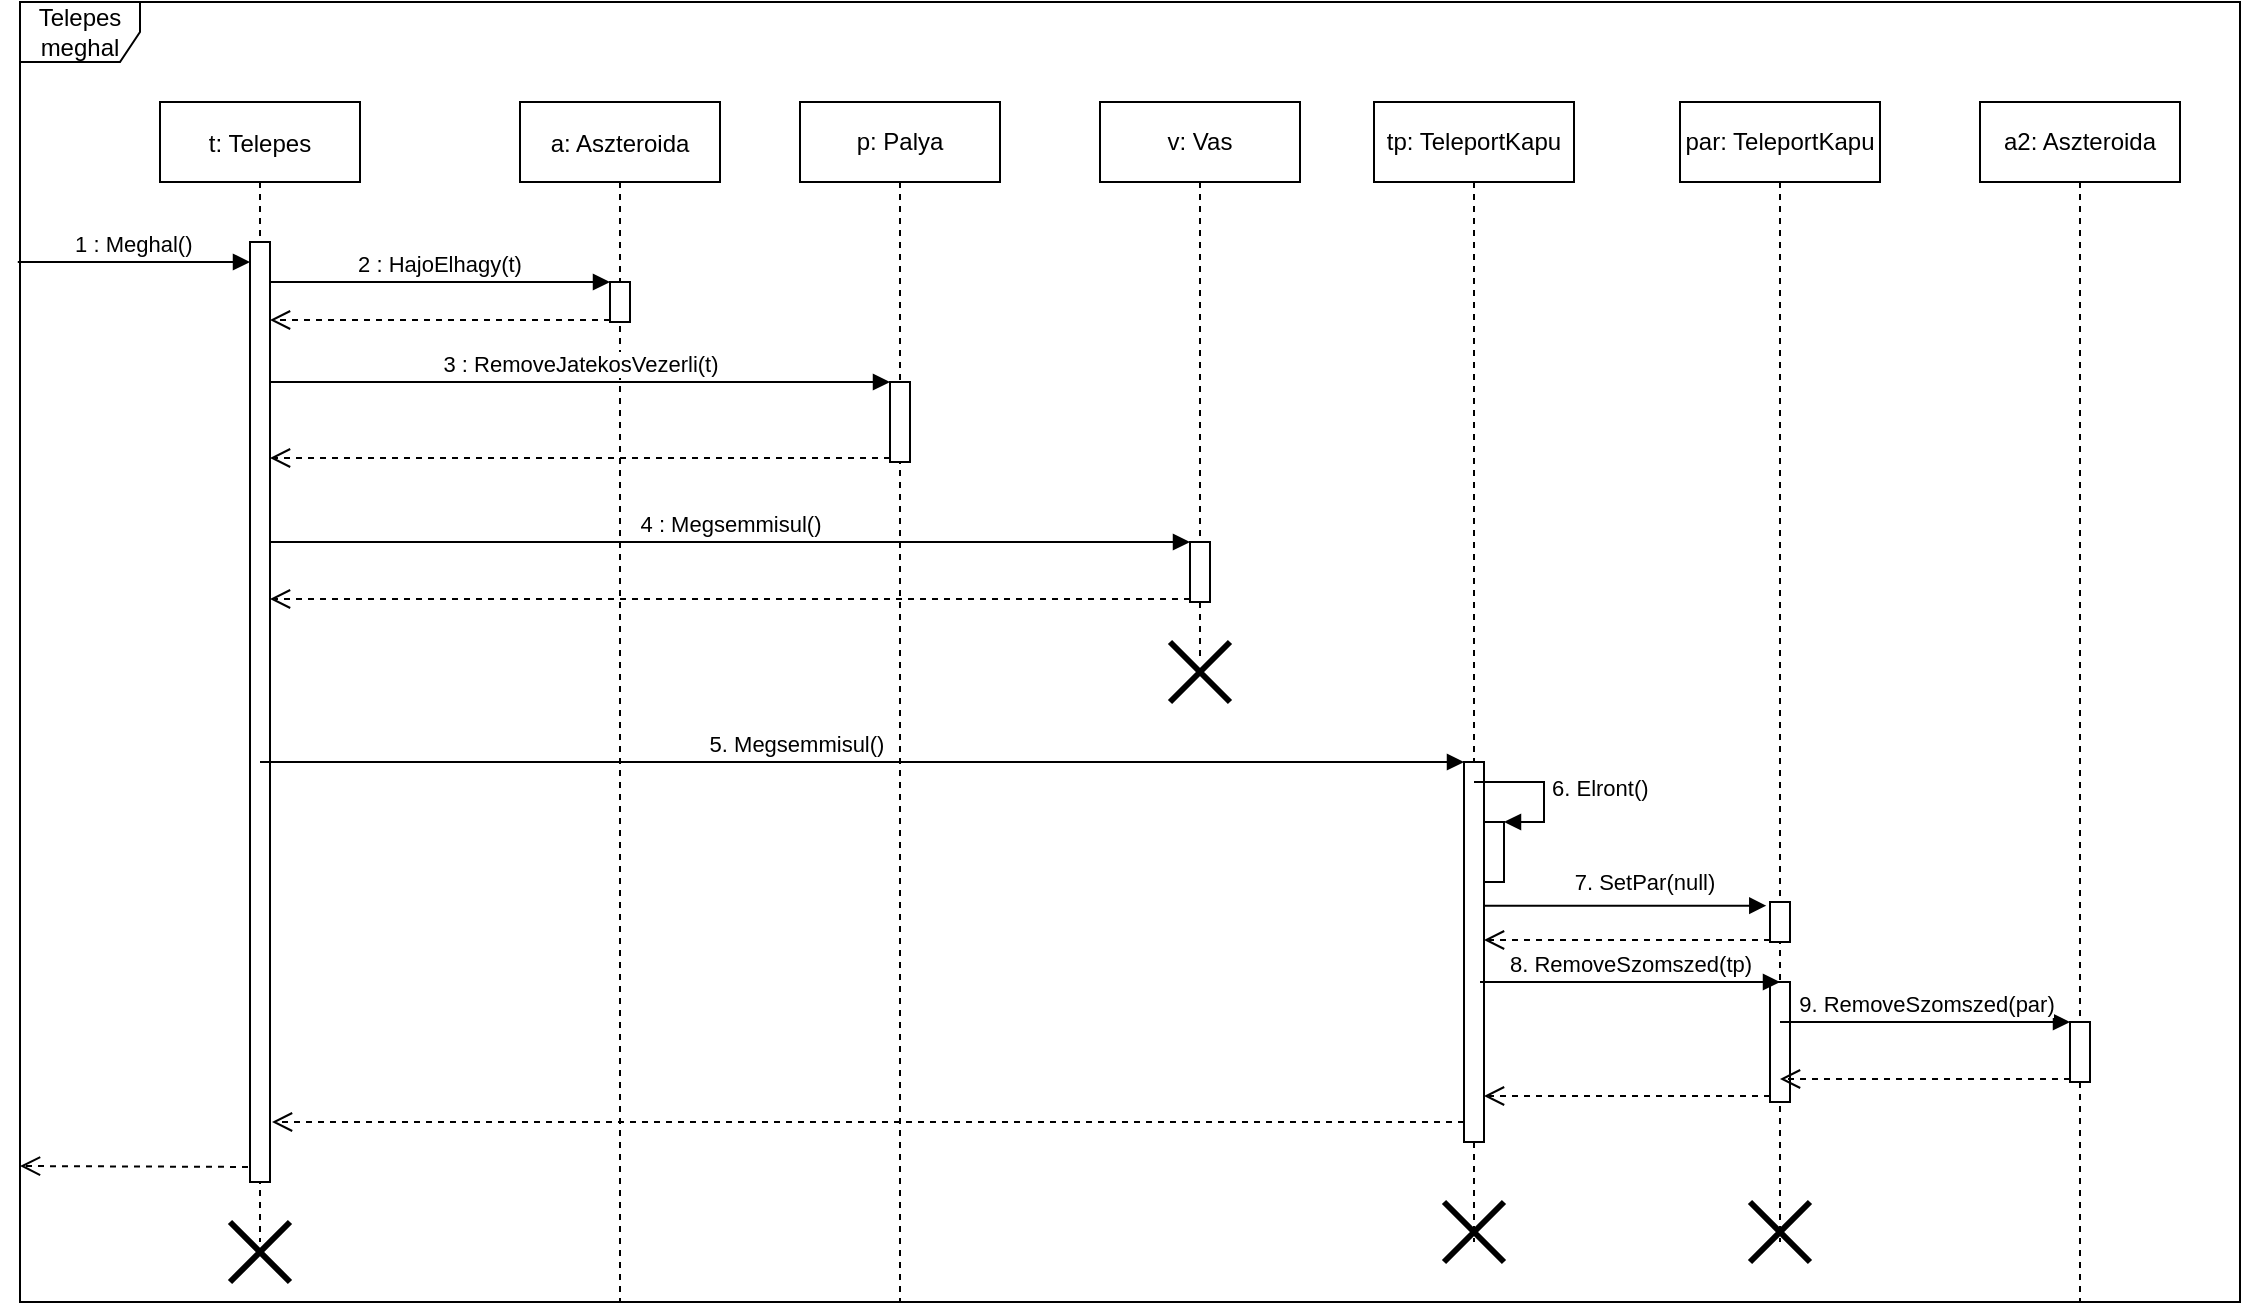 <mxfile version="14.4.8" type="github" pages="2">
  <diagram id="mk-3K4lGDOuemRYSqLr1" name="teleportkapu parjat mar kirakta">
    <mxGraphModel dx="1117" dy="624" grid="1" gridSize="10" guides="1" tooltips="1" connect="1" arrows="1" fold="1" page="1" pageScale="1" pageWidth="827" pageHeight="1169" math="0" shadow="0">
      <root>
        <mxCell id="0" />
        <mxCell id="1" parent="0" />
        <mxCell id="XogDKmS76nvP2jgRzE2d-1" value="Telepes meghal" style="shape=umlFrame;whiteSpace=wrap;html=1;" vertex="1" parent="1">
          <mxGeometry x="50" y="30" width="1110" height="650" as="geometry" />
        </mxCell>
        <mxCell id="XogDKmS76nvP2jgRzE2d-3" value="t: Telepes" style="shape=umlLifeline;perimeter=lifelinePerimeter;container=1;collapsible=0;recursiveResize=0;rounded=0;shadow=0;strokeWidth=1;" vertex="1" parent="1">
          <mxGeometry x="120" y="80" width="100" height="570" as="geometry" />
        </mxCell>
        <mxCell id="XogDKmS76nvP2jgRzE2d-4" value="" style="points=[];perimeter=orthogonalPerimeter;rounded=0;shadow=0;strokeWidth=1;" vertex="1" parent="XogDKmS76nvP2jgRzE2d-3">
          <mxGeometry x="45" y="70" width="10" height="470" as="geometry" />
        </mxCell>
        <mxCell id="XogDKmS76nvP2jgRzE2d-5" value="a: Aszteroida" style="shape=umlLifeline;perimeter=lifelinePerimeter;container=1;collapsible=0;recursiveResize=0;rounded=0;shadow=0;strokeWidth=1;" vertex="1" parent="1">
          <mxGeometry x="300" y="80" width="100" height="600" as="geometry" />
        </mxCell>
        <mxCell id="XogDKmS76nvP2jgRzE2d-6" value="" style="points=[];perimeter=orthogonalPerimeter;rounded=0;shadow=0;strokeWidth=1;" vertex="1" parent="XogDKmS76nvP2jgRzE2d-5">
          <mxGeometry x="45" y="90" width="10" height="20" as="geometry" />
        </mxCell>
        <mxCell id="XogDKmS76nvP2jgRzE2d-7" value="" style="verticalAlign=bottom;endArrow=open;dashed=1;endSize=8;exitX=0;exitY=0.95;shadow=0;strokeWidth=1;" edge="1" parent="1" source="XogDKmS76nvP2jgRzE2d-6" target="XogDKmS76nvP2jgRzE2d-4">
          <mxGeometry relative="1" as="geometry">
            <mxPoint x="275" y="236" as="targetPoint" />
          </mxGeometry>
        </mxCell>
        <mxCell id="XogDKmS76nvP2jgRzE2d-8" value="2 : HajoElhagy(t)" style="verticalAlign=bottom;endArrow=block;entryX=0;entryY=0;shadow=0;strokeWidth=1;" edge="1" parent="1" source="XogDKmS76nvP2jgRzE2d-4" target="XogDKmS76nvP2jgRzE2d-6">
          <mxGeometry relative="1" as="geometry">
            <mxPoint x="275" y="160" as="sourcePoint" />
          </mxGeometry>
        </mxCell>
        <mxCell id="XogDKmS76nvP2jgRzE2d-9" value="p: Palya" style="shape=umlLifeline;perimeter=lifelinePerimeter;whiteSpace=wrap;html=1;container=1;collapsible=0;recursiveResize=0;outlineConnect=0;" vertex="1" parent="1">
          <mxGeometry x="440" y="80" width="100" height="600" as="geometry" />
        </mxCell>
        <mxCell id="XogDKmS76nvP2jgRzE2d-10" value="" style="html=1;points=[];perimeter=orthogonalPerimeter;" vertex="1" parent="XogDKmS76nvP2jgRzE2d-9">
          <mxGeometry x="45" y="140" width="10" height="40" as="geometry" />
        </mxCell>
        <mxCell id="XogDKmS76nvP2jgRzE2d-11" value="v: Vas" style="shape=umlLifeline;perimeter=lifelinePerimeter;whiteSpace=wrap;html=1;container=1;collapsible=0;recursiveResize=0;outlineConnect=0;" vertex="1" parent="1">
          <mxGeometry x="590" y="80" width="100" height="280" as="geometry" />
        </mxCell>
        <mxCell id="XogDKmS76nvP2jgRzE2d-12" value="" style="html=1;points=[];perimeter=orthogonalPerimeter;" vertex="1" parent="XogDKmS76nvP2jgRzE2d-11">
          <mxGeometry x="45" y="220" width="10" height="30" as="geometry" />
        </mxCell>
        <mxCell id="XogDKmS76nvP2jgRzE2d-13" value="3 : RemoveJatekosVezerli(t)" style="html=1;verticalAlign=bottom;endArrow=block;entryX=0;entryY=0;" edge="1" parent="1" source="XogDKmS76nvP2jgRzE2d-4" target="XogDKmS76nvP2jgRzE2d-10">
          <mxGeometry relative="1" as="geometry">
            <mxPoint x="410" y="210" as="sourcePoint" />
          </mxGeometry>
        </mxCell>
        <mxCell id="XogDKmS76nvP2jgRzE2d-14" value="" style="html=1;verticalAlign=bottom;endArrow=open;dashed=1;endSize=8;exitX=0;exitY=0.95;" edge="1" parent="1" source="XogDKmS76nvP2jgRzE2d-10" target="XogDKmS76nvP2jgRzE2d-4">
          <mxGeometry relative="1" as="geometry">
            <mxPoint x="410" y="286" as="targetPoint" />
          </mxGeometry>
        </mxCell>
        <mxCell id="XogDKmS76nvP2jgRzE2d-16" value="4 : Megsemmisul()" style="html=1;verticalAlign=bottom;endArrow=block;entryX=0;entryY=0;" edge="1" parent="1" source="XogDKmS76nvP2jgRzE2d-4" target="XogDKmS76nvP2jgRzE2d-12">
          <mxGeometry relative="1" as="geometry">
            <mxPoint x="560" y="320" as="sourcePoint" />
          </mxGeometry>
        </mxCell>
        <mxCell id="XogDKmS76nvP2jgRzE2d-17" value="" style="html=1;verticalAlign=bottom;endArrow=open;dashed=1;endSize=8;exitX=0;exitY=0.95;" edge="1" parent="1" source="XogDKmS76nvP2jgRzE2d-12" target="XogDKmS76nvP2jgRzE2d-4">
          <mxGeometry relative="1" as="geometry">
            <mxPoint x="560" y="396" as="targetPoint" />
          </mxGeometry>
        </mxCell>
        <mxCell id="XogDKmS76nvP2jgRzE2d-18" value="" style="shape=umlDestroy;whiteSpace=wrap;html=1;strokeWidth=3;" vertex="1" parent="1">
          <mxGeometry x="625" y="350" width="30" height="30" as="geometry" />
        </mxCell>
        <mxCell id="XogDKmS76nvP2jgRzE2d-19" value="" style="html=1;verticalAlign=bottom;endArrow=open;dashed=1;endSize=8;exitX=-0.1;exitY=0.984;exitDx=0;exitDy=0;exitPerimeter=0;" edge="1" parent="1" source="XogDKmS76nvP2jgRzE2d-4">
          <mxGeometry relative="1" as="geometry">
            <mxPoint x="460" y="250" as="sourcePoint" />
            <mxPoint x="50" y="612" as="targetPoint" />
            <mxPoint as="offset" />
          </mxGeometry>
        </mxCell>
        <mxCell id="XogDKmS76nvP2jgRzE2d-20" value="" style="shape=umlDestroy;whiteSpace=wrap;html=1;strokeWidth=3;" vertex="1" parent="1">
          <mxGeometry x="155" y="640" width="30" height="30" as="geometry" />
        </mxCell>
        <mxCell id="XogDKmS76nvP2jgRzE2d-21" value="1 : Meghal()" style="verticalAlign=bottom;startArrow=none;endArrow=block;startSize=8;shadow=0;strokeWidth=1;startFill=0;exitX=-0.001;exitY=0.2;exitDx=0;exitDy=0;exitPerimeter=0;" edge="1" parent="1" source="XogDKmS76nvP2jgRzE2d-1" target="XogDKmS76nvP2jgRzE2d-4">
          <mxGeometry relative="1" as="geometry">
            <mxPoint x="60" y="160" as="sourcePoint" />
          </mxGeometry>
        </mxCell>
        <mxCell id="XogDKmS76nvP2jgRzE2d-24" value="tp: TeleportKapu" style="shape=umlLifeline;perimeter=lifelinePerimeter;whiteSpace=wrap;html=1;container=1;collapsible=0;recursiveResize=0;outlineConnect=0;" vertex="1" parent="1">
          <mxGeometry x="727" y="80" width="100" height="570" as="geometry" />
        </mxCell>
        <mxCell id="XogDKmS76nvP2jgRzE2d-25" value="" style="html=1;points=[];perimeter=orthogonalPerimeter;" vertex="1" parent="XogDKmS76nvP2jgRzE2d-24">
          <mxGeometry x="45" y="330" width="10" height="190" as="geometry" />
        </mxCell>
        <mxCell id="XogDKmS76nvP2jgRzE2d-27" value="" style="html=1;points=[];perimeter=orthogonalPerimeter;" vertex="1" parent="XogDKmS76nvP2jgRzE2d-24">
          <mxGeometry x="55" y="360" width="10" height="30" as="geometry" />
        </mxCell>
        <mxCell id="XogDKmS76nvP2jgRzE2d-28" value="6. Elront()" style="edgeStyle=orthogonalEdgeStyle;html=1;align=left;spacingLeft=2;endArrow=block;rounded=0;entryX=1;entryY=0;" edge="1" parent="XogDKmS76nvP2jgRzE2d-24" target="XogDKmS76nvP2jgRzE2d-27">
          <mxGeometry relative="1" as="geometry">
            <mxPoint x="50" y="340" as="sourcePoint" />
            <Array as="points">
              <mxPoint x="85" y="340" />
            </Array>
          </mxGeometry>
        </mxCell>
        <mxCell id="XogDKmS76nvP2jgRzE2d-29" value="" style="shape=umlDestroy;whiteSpace=wrap;html=1;strokeWidth=3;" vertex="1" parent="XogDKmS76nvP2jgRzE2d-24">
          <mxGeometry x="35" y="550" width="30" height="30" as="geometry" />
        </mxCell>
        <mxCell id="XogDKmS76nvP2jgRzE2d-30" value="par: TeleportKapu" style="shape=umlLifeline;perimeter=lifelinePerimeter;whiteSpace=wrap;html=1;container=1;collapsible=0;recursiveResize=0;outlineConnect=0;" vertex="1" parent="1">
          <mxGeometry x="880" y="80" width="100" height="570" as="geometry" />
        </mxCell>
        <mxCell id="XogDKmS76nvP2jgRzE2d-31" value="" style="html=1;points=[];perimeter=orthogonalPerimeter;" vertex="1" parent="XogDKmS76nvP2jgRzE2d-30">
          <mxGeometry x="45" y="440" width="10" height="60" as="geometry" />
        </mxCell>
        <mxCell id="XogDKmS76nvP2jgRzE2d-32" value="" style="html=1;points=[];perimeter=orthogonalPerimeter;" vertex="1" parent="XogDKmS76nvP2jgRzE2d-30">
          <mxGeometry x="45" y="400" width="10" height="20" as="geometry" />
        </mxCell>
        <mxCell id="XogDKmS76nvP2jgRzE2d-45" value="" style="shape=umlDestroy;whiteSpace=wrap;html=1;strokeWidth=3;" vertex="1" parent="XogDKmS76nvP2jgRzE2d-30">
          <mxGeometry x="35" y="550" width="30" height="30" as="geometry" />
        </mxCell>
        <mxCell id="XogDKmS76nvP2jgRzE2d-34" value="" style="html=1;verticalAlign=bottom;endArrow=open;dashed=1;endSize=8;exitX=0;exitY=0.95;" edge="1" parent="1" source="XogDKmS76nvP2jgRzE2d-31" target="XogDKmS76nvP2jgRzE2d-25">
          <mxGeometry x="0.012" y="82" relative="1" as="geometry">
            <mxPoint x="870" y="569.5" as="targetPoint" />
            <mxPoint as="offset" />
          </mxGeometry>
        </mxCell>
        <mxCell id="XogDKmS76nvP2jgRzE2d-36" value="7. SetPar(null)" style="html=1;verticalAlign=bottom;endArrow=block;entryX=-0.186;entryY=0.091;entryDx=0;entryDy=0;entryPerimeter=0;" edge="1" parent="1" source="XogDKmS76nvP2jgRzE2d-25" target="XogDKmS76nvP2jgRzE2d-32">
          <mxGeometry x="0.137" y="3" relative="1" as="geometry">
            <mxPoint x="870" y="504.49" as="sourcePoint" />
            <mxPoint x="930" y="500" as="targetPoint" />
            <mxPoint as="offset" />
          </mxGeometry>
        </mxCell>
        <mxCell id="XogDKmS76nvP2jgRzE2d-37" value="" style="html=1;verticalAlign=bottom;endArrow=open;dashed=1;endSize=8;exitX=0;exitY=0.95;" edge="1" parent="1" source="XogDKmS76nvP2jgRzE2d-32" target="XogDKmS76nvP2jgRzE2d-25">
          <mxGeometry x="0.012" y="82" relative="1" as="geometry">
            <mxPoint x="870" y="608" as="targetPoint" />
            <mxPoint as="offset" />
          </mxGeometry>
        </mxCell>
        <mxCell id="XogDKmS76nvP2jgRzE2d-38" value="5. Megsemmisul()" style="html=1;verticalAlign=bottom;endArrow=block;entryX=0;entryY=0;" edge="1" parent="1" target="XogDKmS76nvP2jgRzE2d-25" source="XogDKmS76nvP2jgRzE2d-3">
          <mxGeometry x="-0.111" relative="1" as="geometry">
            <mxPoint x="690" y="410" as="sourcePoint" />
            <mxPoint as="offset" />
          </mxGeometry>
        </mxCell>
        <mxCell id="XogDKmS76nvP2jgRzE2d-26" value="" style="html=1;verticalAlign=bottom;endArrow=open;dashed=1;endSize=8;" edge="1" parent="1">
          <mxGeometry x="1" y="-52" relative="1" as="geometry">
            <mxPoint x="176" y="590" as="targetPoint" />
            <mxPoint x="-15" y="2" as="offset" />
            <mxPoint x="772" y="590" as="sourcePoint" />
          </mxGeometry>
        </mxCell>
        <mxCell id="XogDKmS76nvP2jgRzE2d-39" value="8. RemoveSzomszed(tp)" style="html=1;verticalAlign=bottom;endArrow=block;" edge="1" parent="1">
          <mxGeometry width="80" relative="1" as="geometry">
            <mxPoint x="780" y="520" as="sourcePoint" />
            <mxPoint x="930" y="520" as="targetPoint" />
          </mxGeometry>
        </mxCell>
        <mxCell id="XogDKmS76nvP2jgRzE2d-40" value="a2: Aszteroida" style="shape=umlLifeline;perimeter=lifelinePerimeter;whiteSpace=wrap;html=1;container=1;collapsible=0;recursiveResize=0;outlineConnect=0;" vertex="1" parent="1">
          <mxGeometry x="1030" y="80" width="100" height="600" as="geometry" />
        </mxCell>
        <mxCell id="XogDKmS76nvP2jgRzE2d-41" value="" style="html=1;points=[];perimeter=orthogonalPerimeter;" vertex="1" parent="XogDKmS76nvP2jgRzE2d-40">
          <mxGeometry x="45" y="460" width="10" height="30" as="geometry" />
        </mxCell>
        <mxCell id="XogDKmS76nvP2jgRzE2d-42" value="9. RemoveSzomszed(par)" style="html=1;verticalAlign=bottom;endArrow=block;entryX=0;entryY=0;" edge="1" target="XogDKmS76nvP2jgRzE2d-41" parent="1" source="XogDKmS76nvP2jgRzE2d-30">
          <mxGeometry relative="1" as="geometry">
            <mxPoint x="1005" y="540" as="sourcePoint" />
          </mxGeometry>
        </mxCell>
        <mxCell id="XogDKmS76nvP2jgRzE2d-43" value="" style="html=1;verticalAlign=bottom;endArrow=open;dashed=1;endSize=8;exitX=0;exitY=0.95;" edge="1" source="XogDKmS76nvP2jgRzE2d-41" parent="1" target="XogDKmS76nvP2jgRzE2d-30">
          <mxGeometry relative="1" as="geometry">
            <mxPoint x="1005" y="616" as="targetPoint" />
          </mxGeometry>
        </mxCell>
      </root>
    </mxGraphModel>
  </diagram>
  <diagram id="Yi1u79qIlMPsKl9OzNCr" name="teleportkapu par rakterben">
    <mxGraphModel dx="920" dy="514" grid="1" gridSize="10" guides="1" tooltips="1" connect="1" arrows="1" fold="1" page="1" pageScale="1" pageWidth="827" pageHeight="1169" math="0" shadow="0">
      <root>
        <mxCell id="sfkn89CFHydbVGPqzdLb-0" />
        <mxCell id="sfkn89CFHydbVGPqzdLb-1" parent="sfkn89CFHydbVGPqzdLb-0" />
        <mxCell id="ilstTC6Jepi4XLZj5aJr-0" value="Telepes meghal" style="shape=umlFrame;whiteSpace=wrap;html=1;" vertex="1" parent="sfkn89CFHydbVGPqzdLb-1">
          <mxGeometry x="50" y="30" width="970" height="650" as="geometry" />
        </mxCell>
        <mxCell id="ilstTC6Jepi4XLZj5aJr-1" value="t: Telepes" style="shape=umlLifeline;perimeter=lifelinePerimeter;container=1;collapsible=0;recursiveResize=0;rounded=0;shadow=0;strokeWidth=1;" vertex="1" parent="sfkn89CFHydbVGPqzdLb-1">
          <mxGeometry x="120" y="80" width="100" height="570" as="geometry" />
        </mxCell>
        <mxCell id="ilstTC6Jepi4XLZj5aJr-2" value="" style="points=[];perimeter=orthogonalPerimeter;rounded=0;shadow=0;strokeWidth=1;" vertex="1" parent="ilstTC6Jepi4XLZj5aJr-1">
          <mxGeometry x="45" y="70" width="10" height="480" as="geometry" />
        </mxCell>
        <mxCell id="ilstTC6Jepi4XLZj5aJr-3" value="a: Aszteroida" style="shape=umlLifeline;perimeter=lifelinePerimeter;container=1;collapsible=0;recursiveResize=0;rounded=0;shadow=0;strokeWidth=1;" vertex="1" parent="sfkn89CFHydbVGPqzdLb-1">
          <mxGeometry x="300" y="80" width="100" height="600" as="geometry" />
        </mxCell>
        <mxCell id="ilstTC6Jepi4XLZj5aJr-4" value="" style="points=[];perimeter=orthogonalPerimeter;rounded=0;shadow=0;strokeWidth=1;" vertex="1" parent="ilstTC6Jepi4XLZj5aJr-3">
          <mxGeometry x="45" y="90" width="10" height="20" as="geometry" />
        </mxCell>
        <mxCell id="ilstTC6Jepi4XLZj5aJr-5" value="" style="verticalAlign=bottom;endArrow=open;dashed=1;endSize=8;exitX=0;exitY=0.95;shadow=0;strokeWidth=1;" edge="1" parent="sfkn89CFHydbVGPqzdLb-1" source="ilstTC6Jepi4XLZj5aJr-4" target="ilstTC6Jepi4XLZj5aJr-2">
          <mxGeometry relative="1" as="geometry">
            <mxPoint x="275" y="236" as="targetPoint" />
          </mxGeometry>
        </mxCell>
        <mxCell id="ilstTC6Jepi4XLZj5aJr-6" value="2 : HajoElhagy(t)" style="verticalAlign=bottom;endArrow=block;entryX=0;entryY=0;shadow=0;strokeWidth=1;" edge="1" parent="sfkn89CFHydbVGPqzdLb-1" source="ilstTC6Jepi4XLZj5aJr-2" target="ilstTC6Jepi4XLZj5aJr-4">
          <mxGeometry relative="1" as="geometry">
            <mxPoint x="275" y="160" as="sourcePoint" />
          </mxGeometry>
        </mxCell>
        <mxCell id="ilstTC6Jepi4XLZj5aJr-7" value="p: Palya" style="shape=umlLifeline;perimeter=lifelinePerimeter;whiteSpace=wrap;html=1;container=1;collapsible=0;recursiveResize=0;outlineConnect=0;" vertex="1" parent="sfkn89CFHydbVGPqzdLb-1">
          <mxGeometry x="440" y="80" width="100" height="600" as="geometry" />
        </mxCell>
        <mxCell id="ilstTC6Jepi4XLZj5aJr-8" value="" style="html=1;points=[];perimeter=orthogonalPerimeter;" vertex="1" parent="ilstTC6Jepi4XLZj5aJr-7">
          <mxGeometry x="45" y="140" width="10" height="40" as="geometry" />
        </mxCell>
        <mxCell id="ilstTC6Jepi4XLZj5aJr-9" value="v: Vas" style="shape=umlLifeline;perimeter=lifelinePerimeter;whiteSpace=wrap;html=1;container=1;collapsible=0;recursiveResize=0;outlineConnect=0;" vertex="1" parent="sfkn89CFHydbVGPqzdLb-1">
          <mxGeometry x="590" y="80" width="100" height="280" as="geometry" />
        </mxCell>
        <mxCell id="ilstTC6Jepi4XLZj5aJr-10" value="" style="html=1;points=[];perimeter=orthogonalPerimeter;" vertex="1" parent="ilstTC6Jepi4XLZj5aJr-9">
          <mxGeometry x="45" y="220" width="10" height="30" as="geometry" />
        </mxCell>
        <mxCell id="ilstTC6Jepi4XLZj5aJr-11" value="3 : RemoveJatekosVezerli(t)" style="html=1;verticalAlign=bottom;endArrow=block;entryX=0;entryY=0;" edge="1" parent="sfkn89CFHydbVGPqzdLb-1" source="ilstTC6Jepi4XLZj5aJr-2" target="ilstTC6Jepi4XLZj5aJr-8">
          <mxGeometry relative="1" as="geometry">
            <mxPoint x="410" y="210" as="sourcePoint" />
          </mxGeometry>
        </mxCell>
        <mxCell id="ilstTC6Jepi4XLZj5aJr-12" value="" style="html=1;verticalAlign=bottom;endArrow=open;dashed=1;endSize=8;exitX=0;exitY=0.95;" edge="1" parent="sfkn89CFHydbVGPqzdLb-1" source="ilstTC6Jepi4XLZj5aJr-8" target="ilstTC6Jepi4XLZj5aJr-2">
          <mxGeometry relative="1" as="geometry">
            <mxPoint x="410" y="286" as="targetPoint" />
          </mxGeometry>
        </mxCell>
        <mxCell id="ilstTC6Jepi4XLZj5aJr-13" value="4 : Megsemmisul()" style="html=1;verticalAlign=bottom;endArrow=block;entryX=0;entryY=0;" edge="1" parent="sfkn89CFHydbVGPqzdLb-1" source="ilstTC6Jepi4XLZj5aJr-2" target="ilstTC6Jepi4XLZj5aJr-10">
          <mxGeometry relative="1" as="geometry">
            <mxPoint x="560" y="320" as="sourcePoint" />
          </mxGeometry>
        </mxCell>
        <mxCell id="ilstTC6Jepi4XLZj5aJr-14" value="" style="html=1;verticalAlign=bottom;endArrow=open;dashed=1;endSize=8;exitX=0;exitY=0.95;" edge="1" parent="sfkn89CFHydbVGPqzdLb-1" source="ilstTC6Jepi4XLZj5aJr-10" target="ilstTC6Jepi4XLZj5aJr-2">
          <mxGeometry relative="1" as="geometry">
            <mxPoint x="560" y="396" as="targetPoint" />
          </mxGeometry>
        </mxCell>
        <mxCell id="ilstTC6Jepi4XLZj5aJr-15" value="" style="shape=umlDestroy;whiteSpace=wrap;html=1;strokeWidth=3;" vertex="1" parent="sfkn89CFHydbVGPqzdLb-1">
          <mxGeometry x="625" y="350" width="30" height="30" as="geometry" />
        </mxCell>
        <mxCell id="ilstTC6Jepi4XLZj5aJr-16" value="" style="html=1;verticalAlign=bottom;endArrow=open;dashed=1;endSize=8;exitX=-0.1;exitY=0.984;exitDx=0;exitDy=0;exitPerimeter=0;entryX=-0.003;entryY=0.913;entryDx=0;entryDy=0;entryPerimeter=0;" edge="1" parent="sfkn89CFHydbVGPqzdLb-1" source="ilstTC6Jepi4XLZj5aJr-2" target="ilstTC6Jepi4XLZj5aJr-0">
          <mxGeometry relative="1" as="geometry">
            <mxPoint x="460" y="250" as="sourcePoint" />
            <mxPoint x="50" y="612" as="targetPoint" />
            <mxPoint as="offset" />
          </mxGeometry>
        </mxCell>
        <mxCell id="ilstTC6Jepi4XLZj5aJr-17" value="" style="shape=umlDestroy;whiteSpace=wrap;html=1;strokeWidth=3;" vertex="1" parent="sfkn89CFHydbVGPqzdLb-1">
          <mxGeometry x="155" y="640" width="30" height="30" as="geometry" />
        </mxCell>
        <mxCell id="ilstTC6Jepi4XLZj5aJr-18" value="1 : Meghal()" style="verticalAlign=bottom;startArrow=none;endArrow=block;startSize=8;shadow=0;strokeWidth=1;startFill=0;exitX=-0.001;exitY=0.2;exitDx=0;exitDy=0;exitPerimeter=0;" edge="1" parent="sfkn89CFHydbVGPqzdLb-1" source="ilstTC6Jepi4XLZj5aJr-0" target="ilstTC6Jepi4XLZj5aJr-2">
          <mxGeometry relative="1" as="geometry">
            <mxPoint x="60" y="160" as="sourcePoint" />
          </mxGeometry>
        </mxCell>
        <mxCell id="ilstTC6Jepi4XLZj5aJr-19" value="tp: TeleportKapu" style="shape=umlLifeline;perimeter=lifelinePerimeter;whiteSpace=wrap;html=1;container=1;collapsible=0;recursiveResize=0;outlineConnect=0;" vertex="1" parent="sfkn89CFHydbVGPqzdLb-1">
          <mxGeometry x="727" y="80" width="100" height="460" as="geometry" />
        </mxCell>
        <mxCell id="ilstTC6Jepi4XLZj5aJr-20" value="" style="html=1;points=[];perimeter=orthogonalPerimeter;" vertex="1" parent="ilstTC6Jepi4XLZj5aJr-19">
          <mxGeometry x="45" y="330" width="10" height="110" as="geometry" />
        </mxCell>
        <mxCell id="ilstTC6Jepi4XLZj5aJr-21" value="" style="html=1;points=[];perimeter=orthogonalPerimeter;" vertex="1" parent="ilstTC6Jepi4XLZj5aJr-19">
          <mxGeometry x="55" y="360" width="10" height="30" as="geometry" />
        </mxCell>
        <mxCell id="ilstTC6Jepi4XLZj5aJr-22" value="6. Elront()" style="edgeStyle=orthogonalEdgeStyle;html=1;align=left;spacingLeft=2;endArrow=block;rounded=0;entryX=1;entryY=0;" edge="1" parent="ilstTC6Jepi4XLZj5aJr-19" target="ilstTC6Jepi4XLZj5aJr-21">
          <mxGeometry relative="1" as="geometry">
            <mxPoint x="50" y="340" as="sourcePoint" />
            <Array as="points">
              <mxPoint x="85" y="340" />
            </Array>
          </mxGeometry>
        </mxCell>
        <mxCell id="ilstTC6Jepi4XLZj5aJr-24" value="par: TeleportKapu" style="shape=umlLifeline;perimeter=lifelinePerimeter;whiteSpace=wrap;html=1;container=1;collapsible=0;recursiveResize=0;outlineConnect=0;" vertex="1" parent="sfkn89CFHydbVGPqzdLb-1">
          <mxGeometry x="880" y="80" width="100" height="570" as="geometry" />
        </mxCell>
        <mxCell id="ilstTC6Jepi4XLZj5aJr-26" value="" style="html=1;points=[];perimeter=orthogonalPerimeter;" vertex="1" parent="ilstTC6Jepi4XLZj5aJr-24">
          <mxGeometry x="45" y="400" width="10" height="20" as="geometry" />
        </mxCell>
        <mxCell id="ilstTC6Jepi4XLZj5aJr-27" value="" style="shape=umlDestroy;whiteSpace=wrap;html=1;strokeWidth=3;" vertex="1" parent="ilstTC6Jepi4XLZj5aJr-24">
          <mxGeometry x="35" y="550" width="30" height="30" as="geometry" />
        </mxCell>
        <mxCell id="GRdBjoIcpCXQAaZzT4Li-0" value="" style="html=1;points=[];perimeter=orthogonalPerimeter;" vertex="1" parent="ilstTC6Jepi4XLZj5aJr-24">
          <mxGeometry x="44" y="500" width="10" height="30" as="geometry" />
        </mxCell>
        <mxCell id="ilstTC6Jepi4XLZj5aJr-29" value="7. SetPar(null)" style="html=1;verticalAlign=bottom;endArrow=block;entryX=-0.186;entryY=0.091;entryDx=0;entryDy=0;entryPerimeter=0;" edge="1" parent="sfkn89CFHydbVGPqzdLb-1" source="ilstTC6Jepi4XLZj5aJr-20" target="ilstTC6Jepi4XLZj5aJr-26">
          <mxGeometry x="0.137" y="3" relative="1" as="geometry">
            <mxPoint x="870" y="504.49" as="sourcePoint" />
            <mxPoint x="930" y="500" as="targetPoint" />
            <mxPoint as="offset" />
          </mxGeometry>
        </mxCell>
        <mxCell id="ilstTC6Jepi4XLZj5aJr-30" value="" style="html=1;verticalAlign=bottom;endArrow=open;dashed=1;endSize=8;exitX=0;exitY=0.95;" edge="1" parent="sfkn89CFHydbVGPqzdLb-1" source="ilstTC6Jepi4XLZj5aJr-26" target="ilstTC6Jepi4XLZj5aJr-20">
          <mxGeometry x="0.012" y="82" relative="1" as="geometry">
            <mxPoint x="870" y="608" as="targetPoint" />
            <mxPoint as="offset" />
          </mxGeometry>
        </mxCell>
        <mxCell id="ilstTC6Jepi4XLZj5aJr-31" value="5. Megsemmisul()" style="html=1;verticalAlign=bottom;endArrow=block;entryX=0;entryY=0;" edge="1" parent="sfkn89CFHydbVGPqzdLb-1" source="ilstTC6Jepi4XLZj5aJr-1" target="ilstTC6Jepi4XLZj5aJr-20">
          <mxGeometry x="-0.111" relative="1" as="geometry">
            <mxPoint x="690" y="410" as="sourcePoint" />
            <mxPoint as="offset" />
          </mxGeometry>
        </mxCell>
        <mxCell id="ilstTC6Jepi4XLZj5aJr-32" value="" style="html=1;verticalAlign=bottom;endArrow=open;dashed=1;endSize=8;" edge="1" parent="sfkn89CFHydbVGPqzdLb-1">
          <mxGeometry x="1" y="-52" relative="1" as="geometry">
            <mxPoint x="176" y="510" as="targetPoint" />
            <mxPoint x="-15" y="2" as="offset" />
            <mxPoint x="772" y="510" as="sourcePoint" />
          </mxGeometry>
        </mxCell>
        <mxCell id="ilstTC6Jepi4XLZj5aJr-23" value="" style="shape=umlDestroy;whiteSpace=wrap;html=1;strokeWidth=3;" vertex="1" parent="sfkn89CFHydbVGPqzdLb-1">
          <mxGeometry x="762" y="530" width="30" height="30" as="geometry" />
        </mxCell>
        <mxCell id="GRdBjoIcpCXQAaZzT4Li-1" value="8. Megsemmisul()" style="html=1;verticalAlign=bottom;endArrow=block;entryX=0;entryY=0;" edge="1" target="GRdBjoIcpCXQAaZzT4Li-0" parent="sfkn89CFHydbVGPqzdLb-1" source="ilstTC6Jepi4XLZj5aJr-2">
          <mxGeometry relative="1" as="geometry">
            <mxPoint x="854" y="570" as="sourcePoint" />
          </mxGeometry>
        </mxCell>
        <mxCell id="GRdBjoIcpCXQAaZzT4Li-2" value="" style="html=1;verticalAlign=bottom;endArrow=open;dashed=1;endSize=8;exitX=0;exitY=0.95;" edge="1" source="GRdBjoIcpCXQAaZzT4Li-0" parent="sfkn89CFHydbVGPqzdLb-1" target="ilstTC6Jepi4XLZj5aJr-2">
          <mxGeometry relative="1" as="geometry">
            <mxPoint x="854" y="646" as="targetPoint" />
          </mxGeometry>
        </mxCell>
      </root>
    </mxGraphModel>
  </diagram>
</mxfile>
